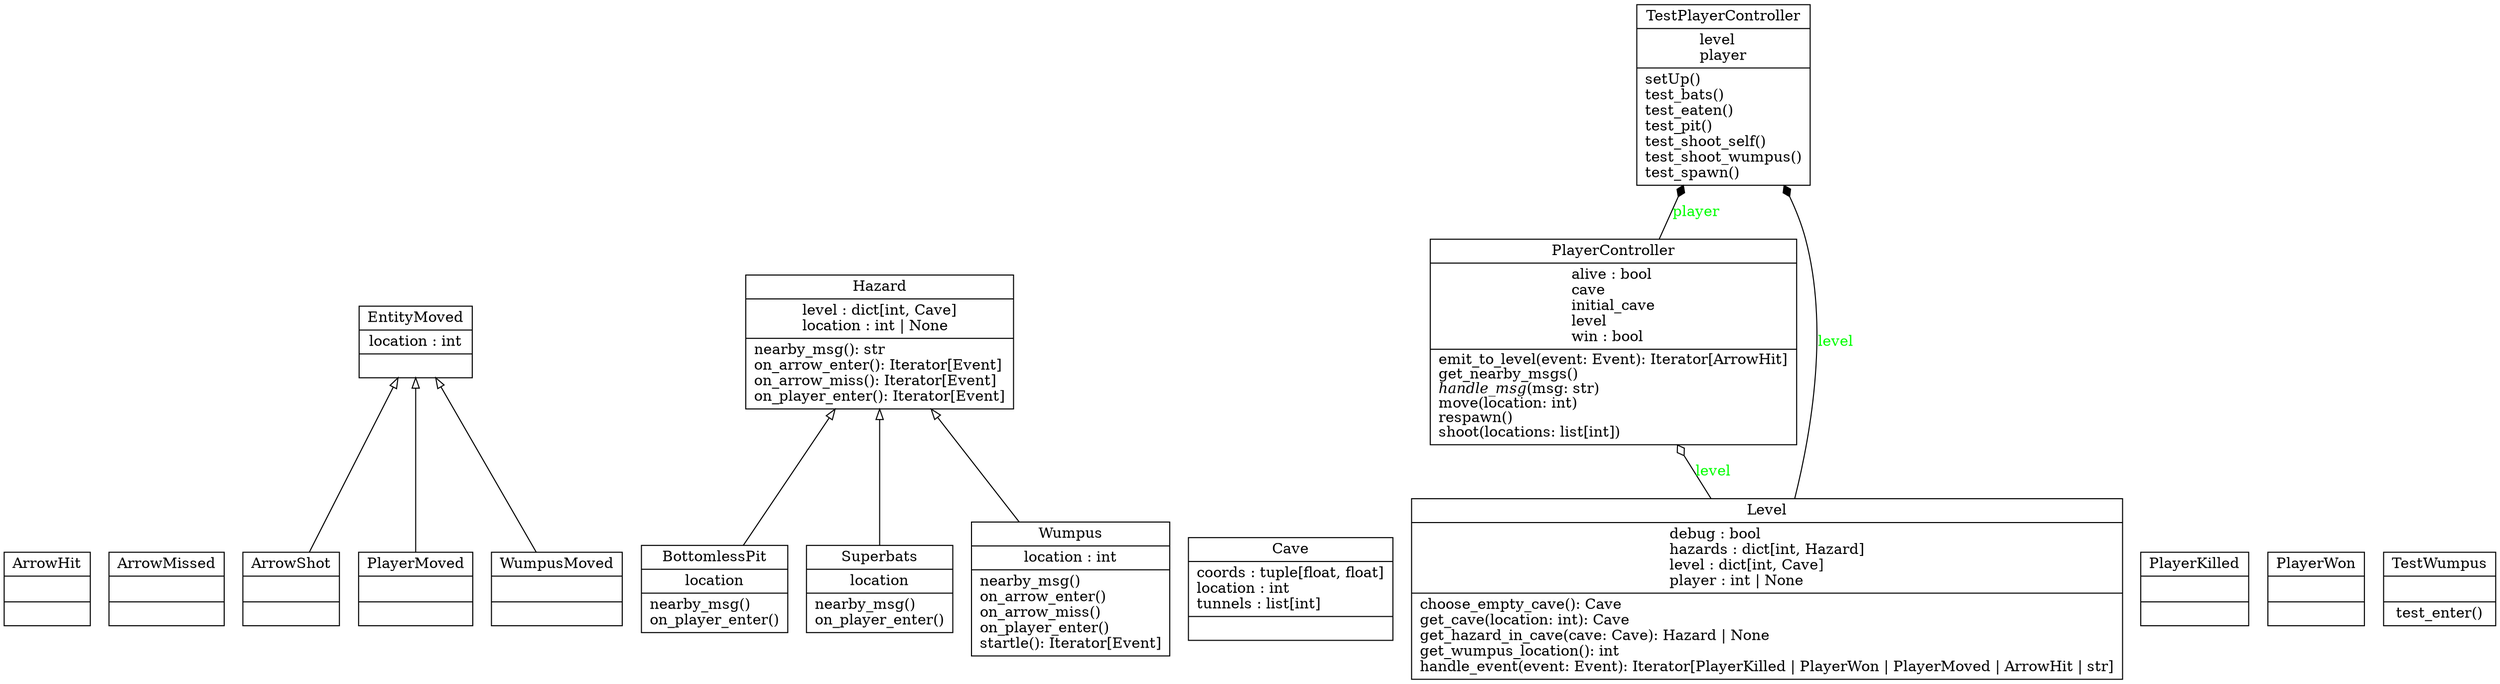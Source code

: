 digraph "classes" {
rankdir=BT
charset="utf-8"
"wumpus.events.ArrowHit" [color="black", fontcolor="black", label=<{ArrowHit|<br ALIGN="LEFT"/>|}>, shape="record", style="solid"];
"wumpus.events.ArrowMissed" [color="black", fontcolor="black", label=<{ArrowMissed|<br ALIGN="LEFT"/>|}>, shape="record", style="solid"];
"wumpus.events.ArrowShot" [color="black", fontcolor="black", label=<{ArrowShot|<br ALIGN="LEFT"/>|}>, shape="record", style="solid"];
"wumpus.hazards.BottomlessPit" [color="black", fontcolor="black", label=<{BottomlessPit|location<br ALIGN="LEFT"/>|nearby_msg()<br ALIGN="LEFT"/>on_player_enter()<br ALIGN="LEFT"/>}>, shape="record", style="solid"];
"wumpus.cave.Cave" [color="black", fontcolor="black", label=<{Cave|coords : tuple[float, float]<br ALIGN="LEFT"/>location : int<br ALIGN="LEFT"/>tunnels : list[int]<br ALIGN="LEFT"/>|}>, shape="record", style="solid"];
"wumpus.events.EntityMoved" [color="black", fontcolor="black", label=<{EntityMoved|location : int<br ALIGN="LEFT"/>|}>, shape="record", style="solid"];
"wumpus.hazards.Hazard" [color="black", fontcolor="black", label=<{Hazard|level : dict[int, Cave]<br ALIGN="LEFT"/>location : int \| None<br ALIGN="LEFT"/>|nearby_msg(): str<br ALIGN="LEFT"/>on_arrow_enter(): Iterator[Event]<br ALIGN="LEFT"/>on_arrow_miss(): Iterator[Event]<br ALIGN="LEFT"/>on_player_enter(): Iterator[Event]<br ALIGN="LEFT"/>}>, shape="record", style="solid"];
"wumpus.level.Level" [color="black", fontcolor="black", label=<{Level|debug : bool<br ALIGN="LEFT"/>hazards : dict[int, Hazard]<br ALIGN="LEFT"/>level : dict[int, Cave]<br ALIGN="LEFT"/>player : int \| None<br ALIGN="LEFT"/>|choose_empty_cave(): Cave<br ALIGN="LEFT"/>get_cave(location: int): Cave<br ALIGN="LEFT"/>get_hazard_in_cave(cave: Cave): Hazard \| None<br ALIGN="LEFT"/>get_wumpus_location(): int<br ALIGN="LEFT"/>handle_event(event: Event): Iterator[PlayerKilled \| PlayerWon \| PlayerMoved \| ArrowHit \| str]<br ALIGN="LEFT"/>}>, shape="record", style="solid"];
"wumpus.player.PlayerController" [color="black", fontcolor="black", label=<{PlayerController|alive : bool<br ALIGN="LEFT"/>cave<br ALIGN="LEFT"/>initial_cave<br ALIGN="LEFT"/>level<br ALIGN="LEFT"/>win : bool<br ALIGN="LEFT"/>|emit_to_level(event: Event): Iterator[ArrowHit]<br ALIGN="LEFT"/>get_nearby_msgs()<br ALIGN="LEFT"/><I>handle_msg</I>(msg: str)<br ALIGN="LEFT"/>move(location: int)<br ALIGN="LEFT"/>respawn()<br ALIGN="LEFT"/>shoot(locations: list[int])<br ALIGN="LEFT"/>}>, shape="record", style="solid"];
"wumpus.events.PlayerKilled" [color="black", fontcolor="black", label=<{PlayerKilled|<br ALIGN="LEFT"/>|}>, shape="record", style="solid"];
"wumpus.events.PlayerMoved" [color="black", fontcolor="black", label=<{PlayerMoved|<br ALIGN="LEFT"/>|}>, shape="record", style="solid"];
"wumpus.events.PlayerWon" [color="black", fontcolor="black", label=<{PlayerWon|<br ALIGN="LEFT"/>|}>, shape="record", style="solid"];
"wumpus.hazards.Superbats" [color="black", fontcolor="black", label=<{Superbats|location<br ALIGN="LEFT"/>|nearby_msg()<br ALIGN="LEFT"/>on_player_enter()<br ALIGN="LEFT"/>}>, shape="record", style="solid"];
"wumpus.tests.test_player.TestPlayerController" [color="black", fontcolor="black", label=<{TestPlayerController|level<br ALIGN="LEFT"/>player<br ALIGN="LEFT"/>|setUp()<br ALIGN="LEFT"/>test_bats()<br ALIGN="LEFT"/>test_eaten()<br ALIGN="LEFT"/>test_pit()<br ALIGN="LEFT"/>test_shoot_self()<br ALIGN="LEFT"/>test_shoot_wumpus()<br ALIGN="LEFT"/>test_spawn()<br ALIGN="LEFT"/>}>, shape="record", style="solid"];
"wumpus.tests.test_hazards.TestWumpus" [color="black", fontcolor="black", label=<{TestWumpus|<br ALIGN="LEFT"/>|test_enter()<br ALIGN="LEFT"/>}>, shape="record", style="solid"];
"wumpus.hazards.Wumpus" [color="black", fontcolor="black", label=<{Wumpus|location : int<br ALIGN="LEFT"/>|nearby_msg()<br ALIGN="LEFT"/>on_arrow_enter()<br ALIGN="LEFT"/>on_arrow_miss()<br ALIGN="LEFT"/>on_player_enter()<br ALIGN="LEFT"/>startle(): Iterator[Event]<br ALIGN="LEFT"/>}>, shape="record", style="solid"];
"wumpus.events.WumpusMoved" [color="black", fontcolor="black", label=<{WumpusMoved|<br ALIGN="LEFT"/>|}>, shape="record", style="solid"];
"wumpus.events.ArrowShot" -> "wumpus.events.EntityMoved" [arrowhead="empty", arrowtail="none"];
"wumpus.events.PlayerMoved" -> "wumpus.events.EntityMoved" [arrowhead="empty", arrowtail="none"];
"wumpus.events.WumpusMoved" -> "wumpus.events.EntityMoved" [arrowhead="empty", arrowtail="none"];
"wumpus.hazards.BottomlessPit" -> "wumpus.hazards.Hazard" [arrowhead="empty", arrowtail="none"];
"wumpus.hazards.Superbats" -> "wumpus.hazards.Hazard" [arrowhead="empty", arrowtail="none"];
"wumpus.hazards.Wumpus" -> "wumpus.hazards.Hazard" [arrowhead="empty", arrowtail="none"];
"wumpus.level.Level" -> "wumpus.tests.test_player.TestPlayerController" [arrowhead="diamond", arrowtail="none", fontcolor="green", label="level", style="solid"];
"wumpus.player.PlayerController" -> "wumpus.tests.test_player.TestPlayerController" [arrowhead="diamond", arrowtail="none", fontcolor="green", label="player", style="solid"];
"wumpus.level.Level" -> "wumpus.player.PlayerController" [arrowhead="odiamond", arrowtail="none", fontcolor="green", label="level", style="solid"];
}

